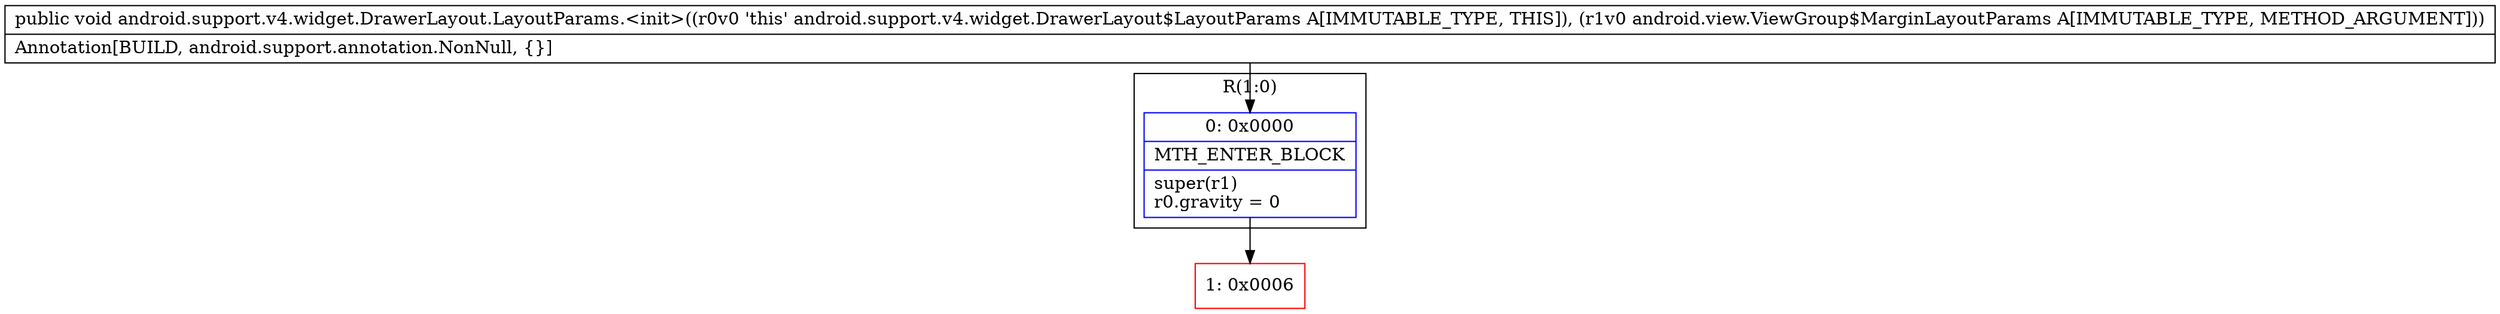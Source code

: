 digraph "CFG forandroid.support.v4.widget.DrawerLayout.LayoutParams.\<init\>(Landroid\/view\/ViewGroup$MarginLayoutParams;)V" {
subgraph cluster_Region_1768675709 {
label = "R(1:0)";
node [shape=record,color=blue];
Node_0 [shape=record,label="{0\:\ 0x0000|MTH_ENTER_BLOCK\l|super(r1)\lr0.gravity = 0\l}"];
}
Node_1 [shape=record,color=red,label="{1\:\ 0x0006}"];
MethodNode[shape=record,label="{public void android.support.v4.widget.DrawerLayout.LayoutParams.\<init\>((r0v0 'this' android.support.v4.widget.DrawerLayout$LayoutParams A[IMMUTABLE_TYPE, THIS]), (r1v0 android.view.ViewGroup$MarginLayoutParams A[IMMUTABLE_TYPE, METHOD_ARGUMENT]))  | Annotation[BUILD, android.support.annotation.NonNull, \{\}]\l}"];
MethodNode -> Node_0;
Node_0 -> Node_1;
}

